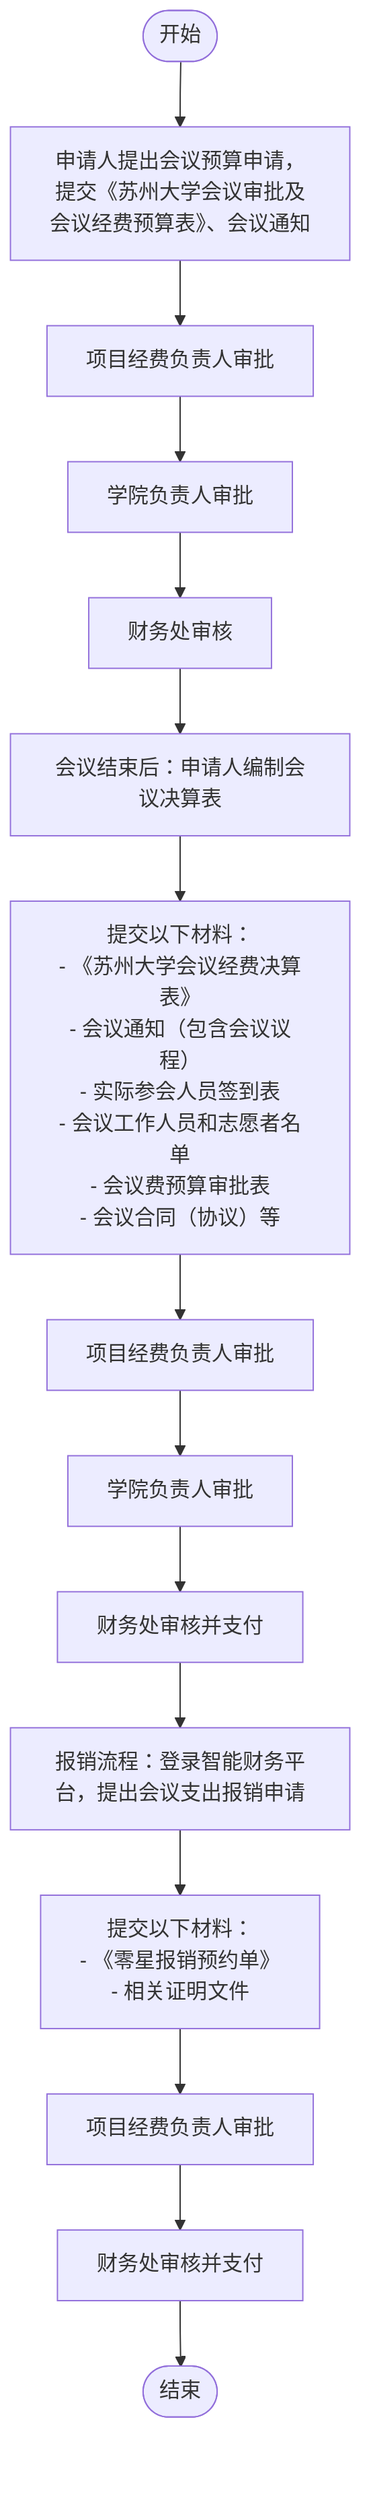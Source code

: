 flowchart TD
    Start([开始]) --> A[申请人提出会议预算申请，提交《苏州大学会议审批及会议经费预算表》、会议通知]
    A --> B[项目经费负责人审批]
    B --> C[学院负责人审批]
    C --> D[财务处审核]
    D --> E[会议结束后：申请人编制会议决算表]
    E --> F[提交以下材料：\n- 《苏州大学会议经费决算表》\n- 会议通知（包含会议议程）\n- 实际参会人员签到表\n- 会议工作人员和志愿者名单\n- 会议费预算审批表\n- 会议合同（协议）等]
    F --> G[项目经费负责人审批]
    G --> H[学院负责人审批]
    H --> I[财务处审核并支付]
    I --> J[报销流程：登录智能财务平台，提出会议支出报销申请]
    J --> K[提交以下材料：\n- 《零星报销预约单》\n- 相关证明文件]
    K --> L[项目经费负责人审批]
    L --> M[财务处审核并支付]
    M --> End([结束])